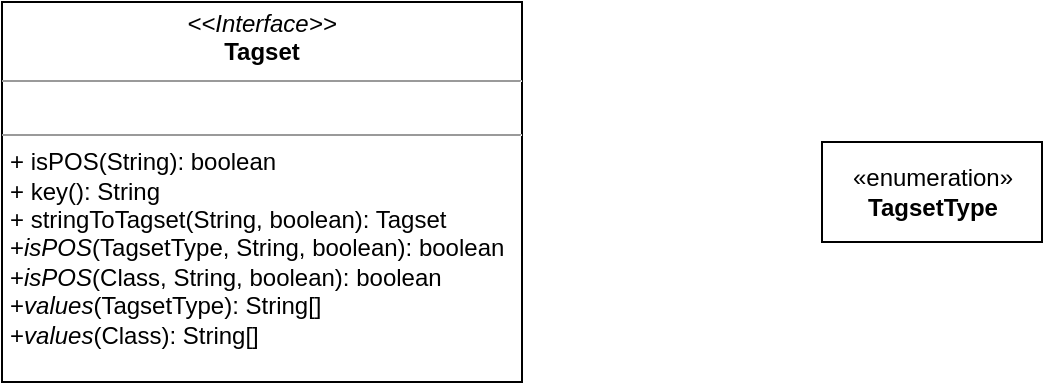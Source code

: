 <mxfile version="10.6.3" type="device"><diagram id="vAYwfR0uZITinCGvwJrH" name="Page-1"><mxGraphModel dx="1394" dy="793" grid="1" gridSize="10" guides="1" tooltips="1" connect="1" arrows="1" fold="1" page="1" pageScale="1" pageWidth="850" pageHeight="1100" math="0" shadow="0"><root><mxCell id="0"/><mxCell id="1" parent="0"/><mxCell id="aR9gVLf8fNpztABmfCxJ-5" value="&lt;p style=&quot;margin: 0px ; margin-top: 4px ; text-align: center&quot;&gt;&lt;i&gt;&amp;lt;&amp;lt;Interface&amp;gt;&amp;gt;&lt;/i&gt;&lt;br&gt;&lt;b&gt;Tagset&lt;/b&gt;&lt;/p&gt;&lt;hr size=&quot;1&quot;&gt;&lt;p style=&quot;margin: 0px ; margin-left: 4px&quot;&gt;&lt;br&gt;&lt;/p&gt;&lt;hr size=&quot;1&quot;&gt;&lt;p style=&quot;margin: 0px ; margin-left: 4px&quot;&gt;+ isPOS(String): boolean&lt;br&gt;+ key(): String&lt;/p&gt;&lt;p style=&quot;margin: 0px ; margin-left: 4px&quot;&gt;+ stringToTagset(String, boolean): Tagset&lt;/p&gt;&lt;p style=&quot;margin: 0px ; margin-left: 4px&quot;&gt;+&lt;i&gt;isPOS&lt;/i&gt;(TagsetType, String, boolean): boolean&lt;/p&gt;&lt;p style=&quot;margin: 0px ; margin-left: 4px&quot;&gt;+&lt;i&gt;isPOS&lt;/i&gt;(Class, String, boolean): boolean&lt;/p&gt;&lt;p style=&quot;margin: 0px ; margin-left: 4px&quot;&gt;+&lt;i&gt;values&lt;/i&gt;(TagsetType): String[]&lt;/p&gt;&lt;p style=&quot;margin: 0px ; margin-left: 4px&quot;&gt;+&lt;i&gt;values&lt;/i&gt;(Class): String[]&lt;br&gt;&lt;/p&gt;" style="verticalAlign=top;align=left;overflow=fill;fontSize=12;fontFamily=Helvetica;html=1;" vertex="1" parent="1"><mxGeometry x="130" y="140" width="260" height="190" as="geometry"/></mxCell><mxCell id="aR9gVLf8fNpztABmfCxJ-6" value="«enumeration»&lt;br&gt;&lt;b&gt;TagsetType&lt;/b&gt;" style="html=1;" vertex="1" parent="1"><mxGeometry x="540" y="210" width="110" height="50" as="geometry"/></mxCell></root></mxGraphModel></diagram></mxfile>